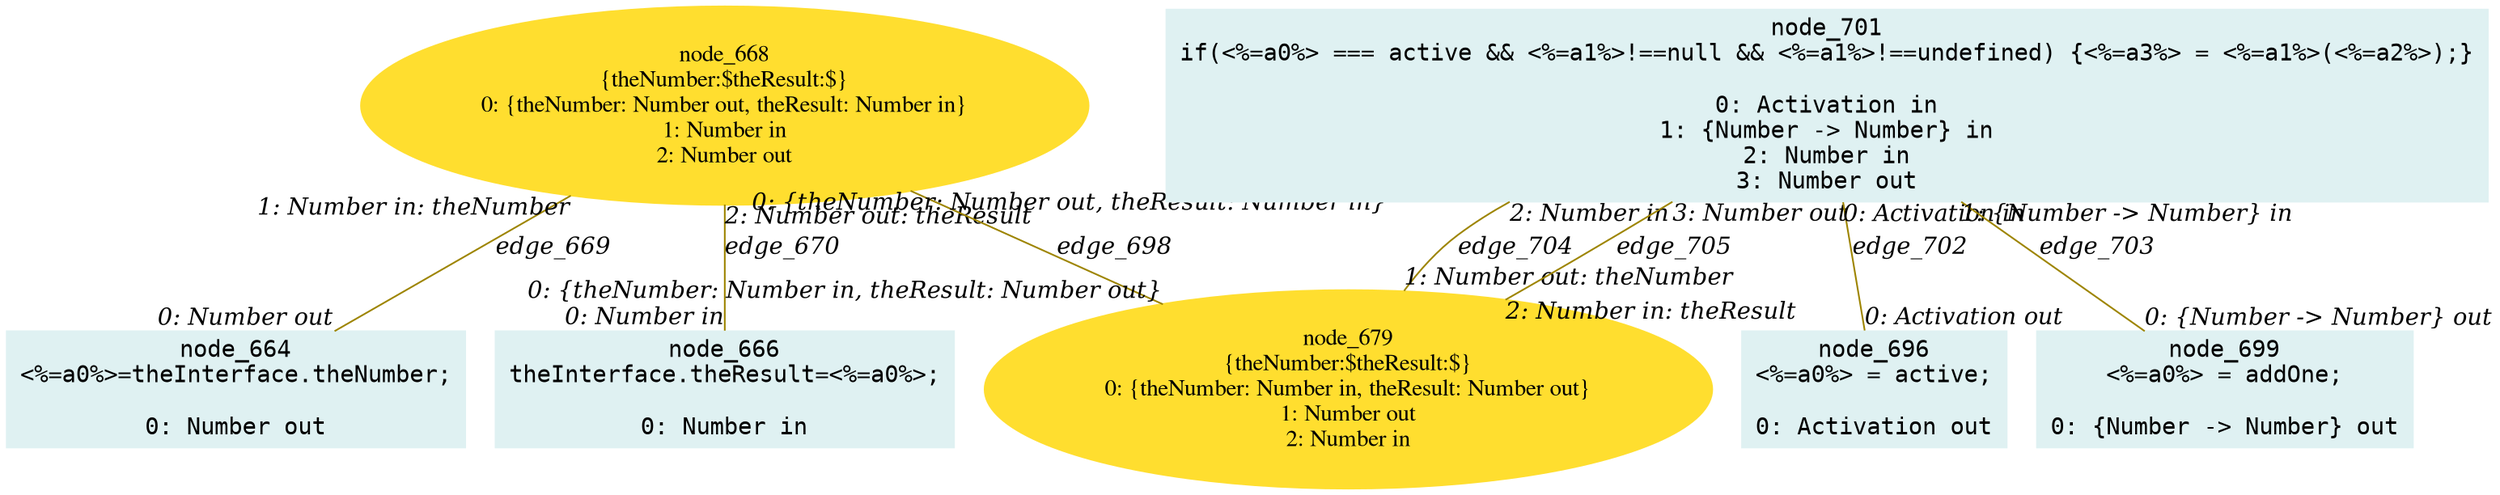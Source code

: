 digraph g{node_664 [shape="box", style="filled", color="#dff1f2", fontname="Courier", label="node_664
<%=a0%>=theInterface.theNumber;

0: Number out" ]
node_666 [shape="box", style="filled", color="#dff1f2", fontname="Courier", label="node_666
theInterface.theResult=<%=a0%>;

0: Number in" ]
node_668 [shape="ellipse", style="filled", color="#ffde2f", fontname="Times", label="node_668
{theNumber:$theResult:$}
0: {theNumber: Number out, theResult: Number in}
1: Number in
2: Number out" ]
node_679 [shape="ellipse", style="filled", color="#ffde2f", fontname="Times", label="node_679
{theNumber:$theResult:$}
0: {theNumber: Number in, theResult: Number out}
1: Number out
2: Number in" ]
node_696 [shape="box", style="filled", color="#dff1f2", fontname="Courier", label="node_696
<%=a0%> = active;

0: Activation out" ]
node_699 [shape="box", style="filled", color="#dff1f2", fontname="Courier", label="node_699
<%=a0%> = addOne;

0: {Number -> Number} out" ]
node_701 [shape="box", style="filled", color="#dff1f2", fontname="Courier", label="node_701
if(<%=a0%> === active && <%=a1%>!==null && <%=a1%>!==undefined) {<%=a3%> = <%=a1%>(<%=a2%>);}

0: Activation in
1: {Number -> Number} in
2: Number in
3: Number out" ]
node_668 -> node_664 [dir=none, arrowHead=none, fontname="Times-Italic", arrowsize=1, color="#9d8400", label="edge_669",  headlabel="0: Number out", taillabel="1: Number in: theNumber" ]
node_668 -> node_666 [dir=none, arrowHead=none, fontname="Times-Italic", arrowsize=1, color="#9d8400", label="edge_670",  headlabel="0: Number in", taillabel="2: Number out: theResult" ]
node_668 -> node_679 [dir=none, arrowHead=none, fontname="Times-Italic", arrowsize=1, color="#9d8400", label="edge_698",  headlabel="0: {theNumber: Number in, theResult: Number out}", taillabel="0: {theNumber: Number out, theResult: Number in}" ]
node_701 -> node_696 [dir=none, arrowHead=none, fontname="Times-Italic", arrowsize=1, color="#9d8400", label="edge_702",  headlabel="0: Activation out", taillabel="0: Activation in" ]
node_701 -> node_699 [dir=none, arrowHead=none, fontname="Times-Italic", arrowsize=1, color="#9d8400", label="edge_703",  headlabel="0: {Number -> Number} out", taillabel="1: {Number -> Number} in" ]
node_701 -> node_679 [dir=none, arrowHead=none, fontname="Times-Italic", arrowsize=1, color="#9d8400", label="edge_704",  headlabel="1: Number out: theNumber", taillabel="2: Number in" ]
node_701 -> node_679 [dir=none, arrowHead=none, fontname="Times-Italic", arrowsize=1, color="#9d8400", label="edge_705",  headlabel="2: Number in: theResult", taillabel="3: Number out" ]
}